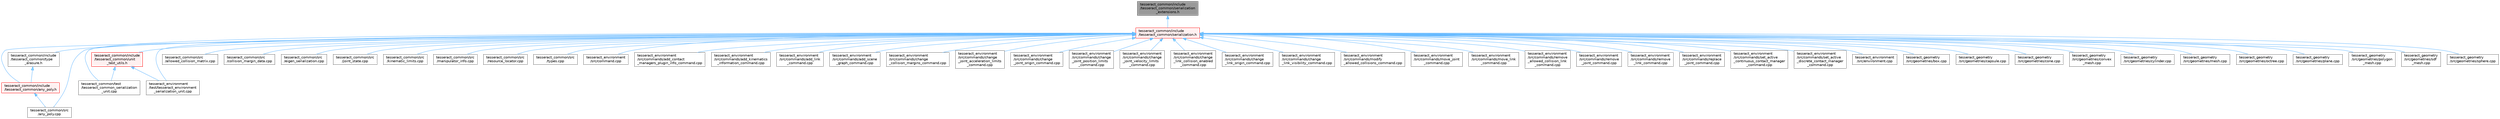 digraph "tesseract_common/include/tesseract_common/serialization_extensions.h"
{
 // LATEX_PDF_SIZE
  bgcolor="transparent";
  edge [fontname=Helvetica,fontsize=10,labelfontname=Helvetica,labelfontsize=10];
  node [fontname=Helvetica,fontsize=10,shape=box,height=0.2,width=0.4];
  Node1 [label="tesseract_common/include\l/tesseract_common/serialization\l_extensions.h",height=0.2,width=0.4,color="gray40", fillcolor="grey60", style="filled", fontcolor="black",tooltip="Boost serialization class extension macros and helpers."];
  Node1 -> Node2 [dir="back",color="steelblue1",style="solid"];
  Node2 [label="tesseract_common/include\l/tesseract_common/serialization.h",height=0.2,width=0.4,color="red", fillcolor="#FFF0F0", style="filled",URL="$dd/d50/serialization_8h.html",tooltip="Additional Boost serialization wrappers."];
  Node2 -> Node3 [dir="back",color="steelblue1",style="solid"];
  Node3 [label="tesseract_common/include\l/tesseract_common/any_poly.h",height=0.2,width=0.4,color="red", fillcolor="#FFF0F0", style="filled",URL="$d8/d6c/any__poly_8h.html",tooltip=" "];
  Node3 -> Node4 [dir="back",color="steelblue1",style="solid"];
  Node4 [label="tesseract_common/src\l/any_poly.cpp",height=0.2,width=0.4,color="grey40", fillcolor="white", style="filled",URL="$d3/d43/any__poly_8cpp.html",tooltip=" "];
  Node2 -> Node6 [dir="back",color="steelblue1",style="solid"];
  Node6 [label="tesseract_common/include\l/tesseract_common/type\l_erasure.h",height=0.2,width=0.4,color="grey40", fillcolor="white", style="filled",URL="$db/d3e/type__erasure_8h.html",tooltip="Boilerplate code for creating type erasures."];
  Node6 -> Node3 [dir="back",color="steelblue1",style="solid"];
  Node2 -> Node7 [dir="back",color="steelblue1",style="solid"];
  Node7 [label="tesseract_common/include\l/tesseract_common/unit\l_test_utils.h",height=0.2,width=0.4,color="red", fillcolor="#FFF0F0", style="filled",URL="$d2/d05/unit__test__utils_8h.html",tooltip="Common Tesseract unit test utilities."];
  Node7 -> Node9 [dir="back",color="steelblue1",style="solid"];
  Node9 [label="tesseract_common/test\l/tesseract_common_serialization\l_unit.cpp",height=0.2,width=0.4,color="grey40", fillcolor="white", style="filled",URL="$d4/d44/tesseract__common__serialization__unit_8cpp.html",tooltip="Tests serialization of types in tesseract_common."];
  Node7 -> Node10 [dir="back",color="steelblue1",style="solid"];
  Node10 [label="tesseract_environment\l/test/tesseract_environment\l_serialization_unit.cpp",height=0.2,width=0.4,color="grey40", fillcolor="white", style="filled",URL="$d9/de5/tesseract__environment__serialization__unit_8cpp.html",tooltip=" "];
  Node2 -> Node15 [dir="back",color="steelblue1",style="solid"];
  Node15 [label="tesseract_common/src\l/allowed_collision_matrix.cpp",height=0.2,width=0.4,color="grey40", fillcolor="white", style="filled",URL="$d3/db2/allowed__collision__matrix_8cpp.html",tooltip="AllowedCollisionMatrix."];
  Node2 -> Node4 [dir="back",color="steelblue1",style="solid"];
  Node2 -> Node16 [dir="back",color="steelblue1",style="solid"];
  Node16 [label="tesseract_common/src\l/collision_margin_data.cpp",height=0.2,width=0.4,color="grey40", fillcolor="white", style="filled",URL="$d6/d53/collision__margin__data_8cpp.html",tooltip="CollisionMarginData."];
  Node2 -> Node17 [dir="back",color="steelblue1",style="solid"];
  Node17 [label="tesseract_common/src\l/eigen_serialization.cpp",height=0.2,width=0.4,color="grey40", fillcolor="white", style="filled",URL="$db/dd0/eigen__serialization_8cpp.html",tooltip=" "];
  Node2 -> Node18 [dir="back",color="steelblue1",style="solid"];
  Node18 [label="tesseract_common/src\l/joint_state.cpp",height=0.2,width=0.4,color="grey40", fillcolor="white", style="filled",URL="$d6/dec/joint__state_8cpp.html",tooltip="Tesseract Joint State."];
  Node2 -> Node19 [dir="back",color="steelblue1",style="solid"];
  Node19 [label="tesseract_common/src\l/kinematic_limits.cpp",height=0.2,width=0.4,color="grey40", fillcolor="white", style="filled",URL="$d2/dc5/kinematic__limits_8cpp.html",tooltip=" "];
  Node2 -> Node20 [dir="back",color="steelblue1",style="solid"];
  Node20 [label="tesseract_common/src\l/manipulator_info.cpp",height=0.2,width=0.4,color="grey40", fillcolor="white", style="filled",URL="$d5/dd9/manipulator__info_8cpp.html",tooltip=" "];
  Node2 -> Node21 [dir="back",color="steelblue1",style="solid"];
  Node21 [label="tesseract_common/src\l/resource_locator.cpp",height=0.2,width=0.4,color="grey40", fillcolor="white", style="filled",URL="$d7/d6f/resource__locator_8cpp.html",tooltip="Resource locator functions."];
  Node2 -> Node22 [dir="back",color="steelblue1",style="solid"];
  Node22 [label="tesseract_common/src\l/types.cpp",height=0.2,width=0.4,color="grey40", fillcolor="white", style="filled",URL="$d8/d8c/tesseract__common_2src_2types_8cpp.html",tooltip="Common Tesseract Types."];
  Node2 -> Node9 [dir="back",color="steelblue1",style="solid"];
  Node2 -> Node23 [dir="back",color="steelblue1",style="solid"];
  Node23 [label="tesseract_environment\l/src/command.cpp",height=0.2,width=0.4,color="grey40", fillcolor="white", style="filled",URL="$d1/d81/command_8cpp.html",tooltip=" "];
  Node2 -> Node24 [dir="back",color="steelblue1",style="solid"];
  Node24 [label="tesseract_environment\l/src/commands/add_contact\l_managers_plugin_info_command.cpp",height=0.2,width=0.4,color="grey40", fillcolor="white", style="filled",URL="$df/d2e/add__contact__managers__plugin__info__command_8cpp.html",tooltip="Used to add contact managers to the environment."];
  Node2 -> Node25 [dir="back",color="steelblue1",style="solid"];
  Node25 [label="tesseract_environment\l/src/commands/add_kinematics\l_information_command.cpp",height=0.2,width=0.4,color="grey40", fillcolor="white", style="filled",URL="$dc/de2/add__kinematics__information__command_8cpp.html",tooltip=" "];
  Node2 -> Node26 [dir="back",color="steelblue1",style="solid"];
  Node26 [label="tesseract_environment\l/src/commands/add_link\l_command.cpp",height=0.2,width=0.4,color="grey40", fillcolor="white", style="filled",URL="$d6/d88/add__link__command_8cpp.html",tooltip="Used to add a link to the environment."];
  Node2 -> Node27 [dir="back",color="steelblue1",style="solid"];
  Node27 [label="tesseract_environment\l/src/commands/add_scene\l_graph_command.cpp",height=0.2,width=0.4,color="grey40", fillcolor="white", style="filled",URL="$dc/d4b/add__scene__graph__command_8cpp.html",tooltip="Used to add a scene graph to the environment."];
  Node2 -> Node28 [dir="back",color="steelblue1",style="solid"];
  Node28 [label="tesseract_environment\l/src/commands/change\l_collision_margins_command.cpp",height=0.2,width=0.4,color="grey40", fillcolor="white", style="filled",URL="$d2/db8/change__collision__margins__command_8cpp.html",tooltip="Used to change collision margins."];
  Node2 -> Node29 [dir="back",color="steelblue1",style="solid"];
  Node29 [label="tesseract_environment\l/src/commands/change\l_joint_acceleration_limits\l_command.cpp",height=0.2,width=0.4,color="grey40", fillcolor="white", style="filled",URL="$dc/d96/change__joint__acceleration__limits__command_8cpp.html",tooltip="Used to change joint accelerations limis in the environment."];
  Node2 -> Node30 [dir="back",color="steelblue1",style="solid"];
  Node30 [label="tesseract_environment\l/src/commands/change\l_joint_origin_command.cpp",height=0.2,width=0.4,color="grey40", fillcolor="white", style="filled",URL="$d9/dbd/change__joint__origin__command_8cpp.html",tooltip="Used to change joint origin."];
  Node2 -> Node31 [dir="back",color="steelblue1",style="solid"];
  Node31 [label="tesseract_environment\l/src/commands/change\l_joint_position_limits\l_command.cpp",height=0.2,width=0.4,color="grey40", fillcolor="white", style="filled",URL="$d2/d6a/change__joint__position__limits__command_8cpp.html",tooltip="Used to change joint position limis in the environment."];
  Node2 -> Node32 [dir="back",color="steelblue1",style="solid"];
  Node32 [label="tesseract_environment\l/src/commands/change\l_joint_velocity_limits\l_command.cpp",height=0.2,width=0.4,color="grey40", fillcolor="white", style="filled",URL="$d3/d3e/change__joint__velocity__limits__command_8cpp.html",tooltip="Used to change joint velocity limis in the environment."];
  Node2 -> Node33 [dir="back",color="steelblue1",style="solid"];
  Node33 [label="tesseract_environment\l/src/commands/change\l_link_collision_enabled\l_command.cpp",height=0.2,width=0.4,color="grey40", fillcolor="white", style="filled",URL="$d2/d25/change__link__collision__enabled__command_8cpp.html",tooltip="Used to change if a link is enabled for collision checking."];
  Node2 -> Node34 [dir="back",color="steelblue1",style="solid"];
  Node34 [label="tesseract_environment\l/src/commands/change\l_link_origin_command.cpp",height=0.2,width=0.4,color="grey40", fillcolor="white", style="filled",URL="$df/d75/change__link__origin__command_8cpp.html",tooltip="Used to change a link origin."];
  Node2 -> Node35 [dir="back",color="steelblue1",style="solid"];
  Node35 [label="tesseract_environment\l/src/commands/change\l_link_visibility_command.cpp",height=0.2,width=0.4,color="grey40", fillcolor="white", style="filled",URL="$df/de6/change__link__visibility__command_8cpp.html",tooltip="Used to change link visibility."];
  Node2 -> Node36 [dir="back",color="steelblue1",style="solid"];
  Node36 [label="tesseract_environment\l/src/commands/modify\l_allowed_collisions_command.cpp",height=0.2,width=0.4,color="grey40", fillcolor="white", style="filled",URL="$da/da9/modify__allowed__collisions__command_8cpp.html",tooltip=" "];
  Node2 -> Node37 [dir="back",color="steelblue1",style="solid"];
  Node37 [label="tesseract_environment\l/src/commands/move_joint\l_command.cpp",height=0.2,width=0.4,color="grey40", fillcolor="white", style="filled",URL="$dd/d2e/move__joint__command_8cpp.html",tooltip="Used to move a link in the environment."];
  Node2 -> Node38 [dir="back",color="steelblue1",style="solid"];
  Node38 [label="tesseract_environment\l/src/commands/move_link\l_command.cpp",height=0.2,width=0.4,color="grey40", fillcolor="white", style="filled",URL="$d6/d03/move__link__command_8cpp.html",tooltip="Used to move a link in the environment."];
  Node2 -> Node39 [dir="back",color="steelblue1",style="solid"];
  Node39 [label="tesseract_environment\l/src/commands/remove\l_allowed_collision_link\l_command.cpp",height=0.2,width=0.4,color="grey40", fillcolor="white", style="filled",URL="$da/d52/remove__allowed__collision__link__command_8cpp.html",tooltip="Used to remove an allowed collision from the acm for a link."];
  Node2 -> Node40 [dir="back",color="steelblue1",style="solid"];
  Node40 [label="tesseract_environment\l/src/commands/remove\l_joint_command.cpp",height=0.2,width=0.4,color="grey40", fillcolor="white", style="filled",URL="$db/d9e/remove__joint__command_8cpp.html",tooltip="Used to remove a joint from the environment."];
  Node2 -> Node41 [dir="back",color="steelblue1",style="solid"];
  Node41 [label="tesseract_environment\l/src/commands/remove\l_link_command.cpp",height=0.2,width=0.4,color="grey40", fillcolor="white", style="filled",URL="$d1/d03/remove__link__command_8cpp.html",tooltip="Used to remove a link from the environment."];
  Node2 -> Node42 [dir="back",color="steelblue1",style="solid"];
  Node42 [label="tesseract_environment\l/src/commands/replace\l_joint_command.cpp",height=0.2,width=0.4,color="grey40", fillcolor="white", style="filled",URL="$d1/d3d/replace__joint__command_8cpp.html",tooltip="Used to replace a joint in the environment."];
  Node2 -> Node43 [dir="back",color="steelblue1",style="solid"];
  Node43 [label="tesseract_environment\l/src/commands/set_active\l_continuous_contact_manager\l_command.cpp",height=0.2,width=0.4,color="grey40", fillcolor="white", style="filled",URL="$d8/da6/set__active__continuous__contact__manager__command_8cpp.html",tooltip="Used to set the active continuous contact manager."];
  Node2 -> Node44 [dir="back",color="steelblue1",style="solid"];
  Node44 [label="tesseract_environment\l/src/commands/set_active\l_discrete_contact_manager\l_command.cpp",height=0.2,width=0.4,color="grey40", fillcolor="white", style="filled",URL="$d1/dd8/set__active__discrete__contact__manager__command_8cpp.html",tooltip="Used to set the active discrete contact manager."];
  Node2 -> Node45 [dir="back",color="steelblue1",style="solid"];
  Node45 [label="tesseract_environment\l/src/environment.cpp",height=0.2,width=0.4,color="grey40", fillcolor="white", style="filled",URL="$dc/d82/environment_8cpp.html",tooltip="Tesseract environment interface implementation."];
  Node2 -> Node10 [dir="back",color="steelblue1",style="solid"];
  Node2 -> Node46 [dir="back",color="steelblue1",style="solid"];
  Node46 [label="tesseract_geometry\l/src/geometries/box.cpp",height=0.2,width=0.4,color="grey40", fillcolor="white", style="filled",URL="$d8/d11/tesseract__geometry_2src_2geometries_2box_8cpp.html",tooltip="Tesseract Box Geometry."];
  Node2 -> Node47 [dir="back",color="steelblue1",style="solid"];
  Node47 [label="tesseract_geometry\l/src/geometries/capsule.cpp",height=0.2,width=0.4,color="grey40", fillcolor="white", style="filled",URL="$d9/dfb/tesseract__geometry_2src_2geometries_2capsule_8cpp.html",tooltip="Tesseract Capsule Geometry."];
  Node2 -> Node48 [dir="back",color="steelblue1",style="solid"];
  Node48 [label="tesseract_geometry\l/src/geometries/cone.cpp",height=0.2,width=0.4,color="grey40", fillcolor="white", style="filled",URL="$d9/d0d/tesseract__geometry_2src_2geometries_2cone_8cpp.html",tooltip=" "];
  Node2 -> Node49 [dir="back",color="steelblue1",style="solid"];
  Node49 [label="tesseract_geometry\l/src/geometries/convex\l_mesh.cpp",height=0.2,width=0.4,color="grey40", fillcolor="white", style="filled",URL="$d6/dec/tesseract__geometry_2src_2geometries_2convex__mesh_8cpp.html",tooltip=" "];
  Node2 -> Node50 [dir="back",color="steelblue1",style="solid"];
  Node50 [label="tesseract_geometry\l/src/geometries/cylinder.cpp",height=0.2,width=0.4,color="grey40", fillcolor="white", style="filled",URL="$d7/da9/tesseract__geometry_2src_2geometries_2cylinder_8cpp.html",tooltip=" "];
  Node2 -> Node51 [dir="back",color="steelblue1",style="solid"];
  Node51 [label="tesseract_geometry\l/src/geometries/mesh.cpp",height=0.2,width=0.4,color="grey40", fillcolor="white", style="filled",URL="$de/dd6/tesseract__geometry_2src_2geometries_2mesh_8cpp.html",tooltip=" "];
  Node2 -> Node52 [dir="back",color="steelblue1",style="solid"];
  Node52 [label="tesseract_geometry\l/src/geometries/octree.cpp",height=0.2,width=0.4,color="grey40", fillcolor="white", style="filled",URL="$d6/d72/tesseract__geometry_2src_2geometries_2octree_8cpp.html",tooltip=" "];
  Node2 -> Node53 [dir="back",color="steelblue1",style="solid"];
  Node53 [label="tesseract_geometry\l/src/geometries/plane.cpp",height=0.2,width=0.4,color="grey40", fillcolor="white", style="filled",URL="$d0/d78/plane_8cpp.html",tooltip=" "];
  Node2 -> Node54 [dir="back",color="steelblue1",style="solid"];
  Node54 [label="tesseract_geometry\l/src/geometries/polygon\l_mesh.cpp",height=0.2,width=0.4,color="grey40", fillcolor="white", style="filled",URL="$d4/d4e/polygon__mesh_8cpp.html",tooltip="Tesseract PolygonMesh Geometry."];
  Node2 -> Node55 [dir="back",color="steelblue1",style="solid"];
  Node55 [label="tesseract_geometry\l/src/geometries/sdf\l_mesh.cpp",height=0.2,width=0.4,color="grey40", fillcolor="white", style="filled",URL="$d2/d56/tesseract__geometry_2src_2geometries_2sdf__mesh_8cpp.html",tooltip=" "];
  Node2 -> Node56 [dir="back",color="steelblue1",style="solid"];
  Node56 [label="tesseract_geometry\l/src/geometries/sphere.cpp",height=0.2,width=0.4,color="grey40", fillcolor="white", style="filled",URL="$d8/d4d/tesseract__geometry_2src_2geometries_2sphere_8cpp.html",tooltip=" "];
}
